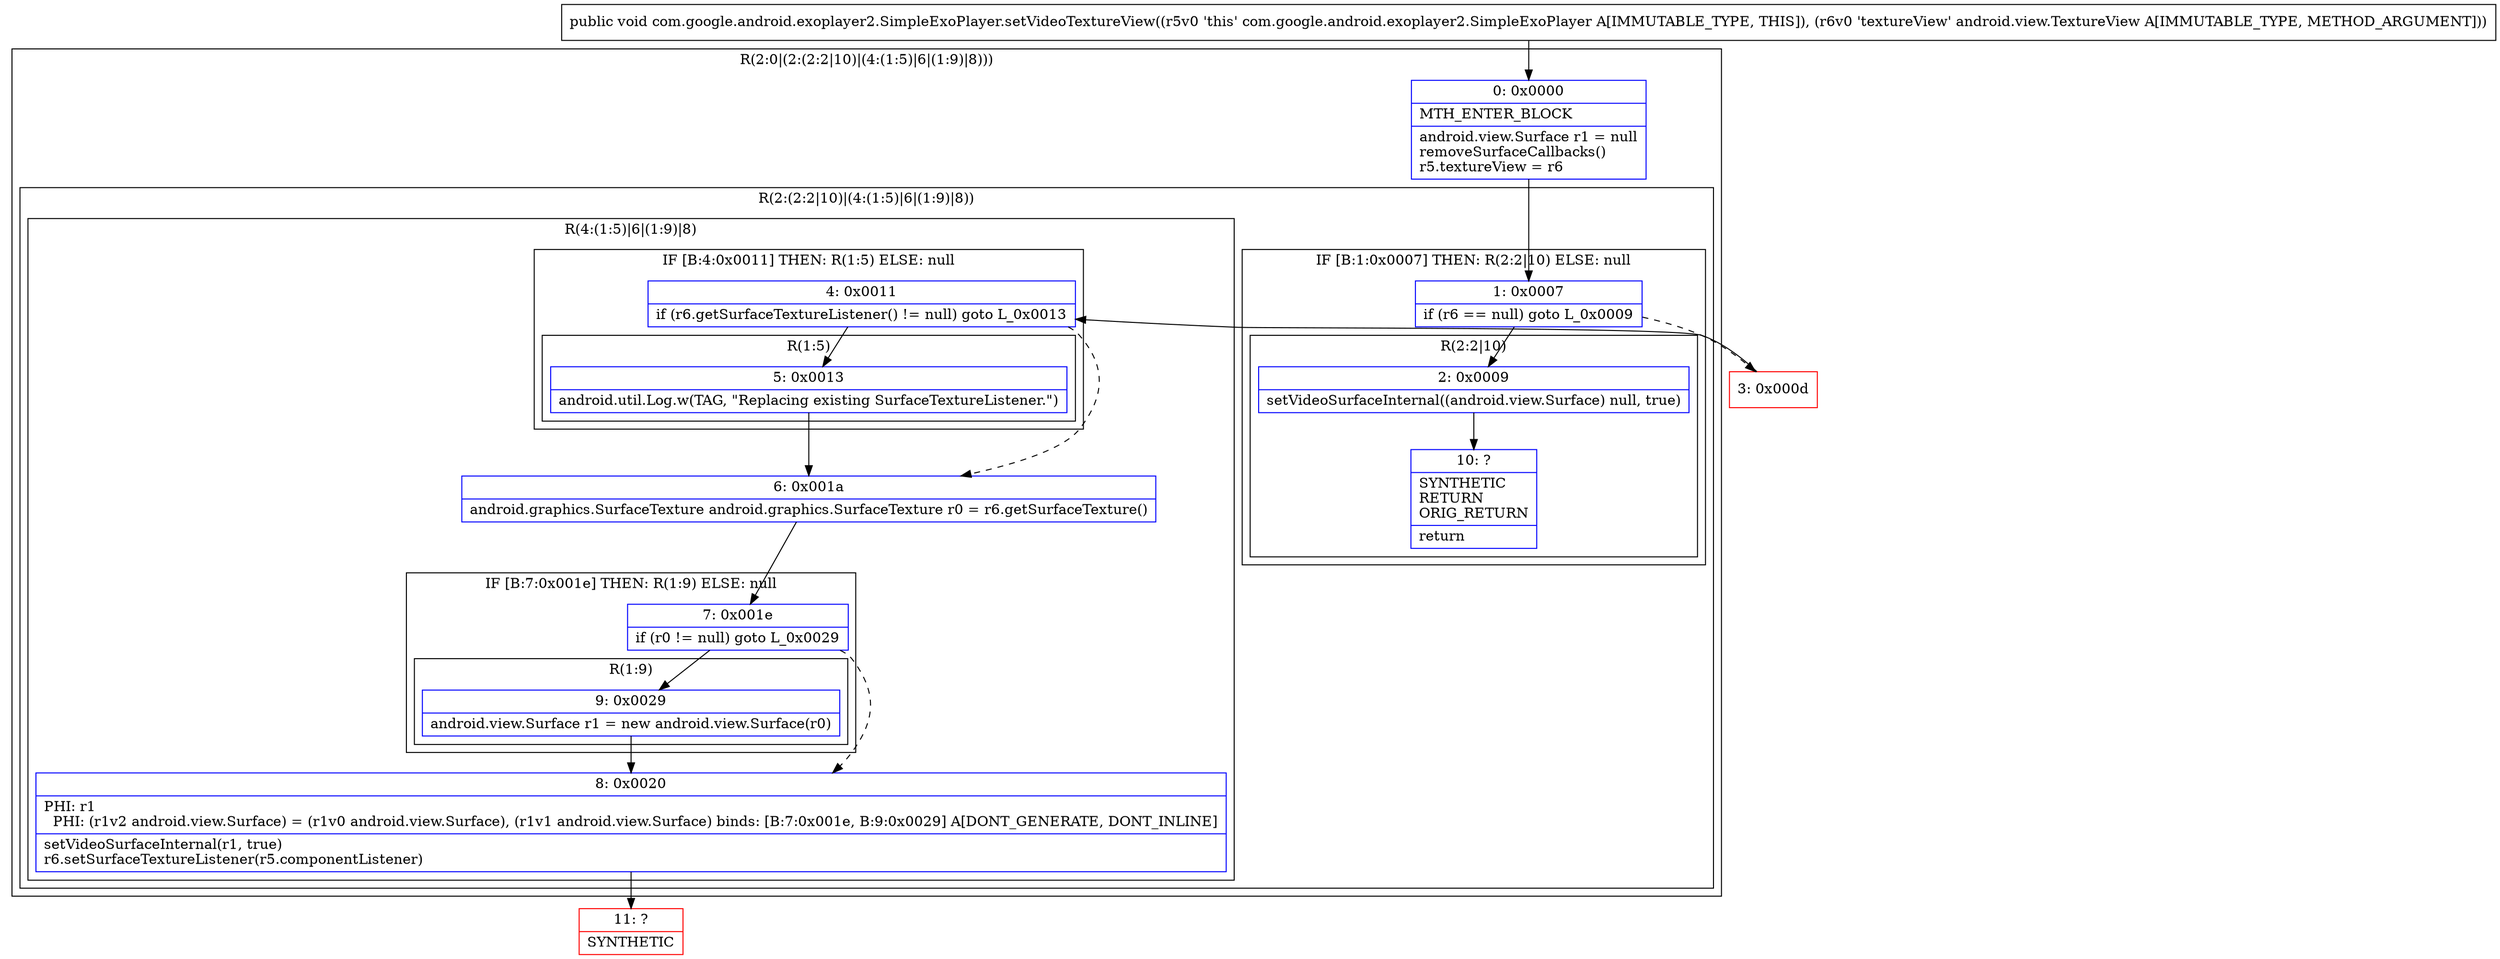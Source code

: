digraph "CFG forcom.google.android.exoplayer2.SimpleExoPlayer.setVideoTextureView(Landroid\/view\/TextureView;)V" {
subgraph cluster_Region_1188105883 {
label = "R(2:0|(2:(2:2|10)|(4:(1:5)|6|(1:9)|8)))";
node [shape=record,color=blue];
Node_0 [shape=record,label="{0\:\ 0x0000|MTH_ENTER_BLOCK\l|android.view.Surface r1 = null\lremoveSurfaceCallbacks()\lr5.textureView = r6\l}"];
subgraph cluster_Region_781428450 {
label = "R(2:(2:2|10)|(4:(1:5)|6|(1:9)|8))";
node [shape=record,color=blue];
subgraph cluster_IfRegion_1930952452 {
label = "IF [B:1:0x0007] THEN: R(2:2|10) ELSE: null";
node [shape=record,color=blue];
Node_1 [shape=record,label="{1\:\ 0x0007|if (r6 == null) goto L_0x0009\l}"];
subgraph cluster_Region_42345170 {
label = "R(2:2|10)";
node [shape=record,color=blue];
Node_2 [shape=record,label="{2\:\ 0x0009|setVideoSurfaceInternal((android.view.Surface) null, true)\l}"];
Node_10 [shape=record,label="{10\:\ ?|SYNTHETIC\lRETURN\lORIG_RETURN\l|return\l}"];
}
}
subgraph cluster_Region_1563856594 {
label = "R(4:(1:5)|6|(1:9)|8)";
node [shape=record,color=blue];
subgraph cluster_IfRegion_1481721533 {
label = "IF [B:4:0x0011] THEN: R(1:5) ELSE: null";
node [shape=record,color=blue];
Node_4 [shape=record,label="{4\:\ 0x0011|if (r6.getSurfaceTextureListener() != null) goto L_0x0013\l}"];
subgraph cluster_Region_1799770083 {
label = "R(1:5)";
node [shape=record,color=blue];
Node_5 [shape=record,label="{5\:\ 0x0013|android.util.Log.w(TAG, \"Replacing existing SurfaceTextureListener.\")\l}"];
}
}
Node_6 [shape=record,label="{6\:\ 0x001a|android.graphics.SurfaceTexture android.graphics.SurfaceTexture r0 = r6.getSurfaceTexture()\l}"];
subgraph cluster_IfRegion_798498680 {
label = "IF [B:7:0x001e] THEN: R(1:9) ELSE: null";
node [shape=record,color=blue];
Node_7 [shape=record,label="{7\:\ 0x001e|if (r0 != null) goto L_0x0029\l}"];
subgraph cluster_Region_1665756748 {
label = "R(1:9)";
node [shape=record,color=blue];
Node_9 [shape=record,label="{9\:\ 0x0029|android.view.Surface r1 = new android.view.Surface(r0)\l}"];
}
}
Node_8 [shape=record,label="{8\:\ 0x0020|PHI: r1 \l  PHI: (r1v2 android.view.Surface) = (r1v0 android.view.Surface), (r1v1 android.view.Surface) binds: [B:7:0x001e, B:9:0x0029] A[DONT_GENERATE, DONT_INLINE]\l|setVideoSurfaceInternal(r1, true)\lr6.setSurfaceTextureListener(r5.componentListener)\l}"];
}
}
}
Node_3 [shape=record,color=red,label="{3\:\ 0x000d}"];
Node_11 [shape=record,color=red,label="{11\:\ ?|SYNTHETIC\l}"];
MethodNode[shape=record,label="{public void com.google.android.exoplayer2.SimpleExoPlayer.setVideoTextureView((r5v0 'this' com.google.android.exoplayer2.SimpleExoPlayer A[IMMUTABLE_TYPE, THIS]), (r6v0 'textureView' android.view.TextureView A[IMMUTABLE_TYPE, METHOD_ARGUMENT])) }"];
MethodNode -> Node_0;
Node_0 -> Node_1;
Node_1 -> Node_2;
Node_1 -> Node_3[style=dashed];
Node_2 -> Node_10;
Node_4 -> Node_5;
Node_4 -> Node_6[style=dashed];
Node_5 -> Node_6;
Node_6 -> Node_7;
Node_7 -> Node_8[style=dashed];
Node_7 -> Node_9;
Node_9 -> Node_8;
Node_8 -> Node_11;
Node_3 -> Node_4;
}

